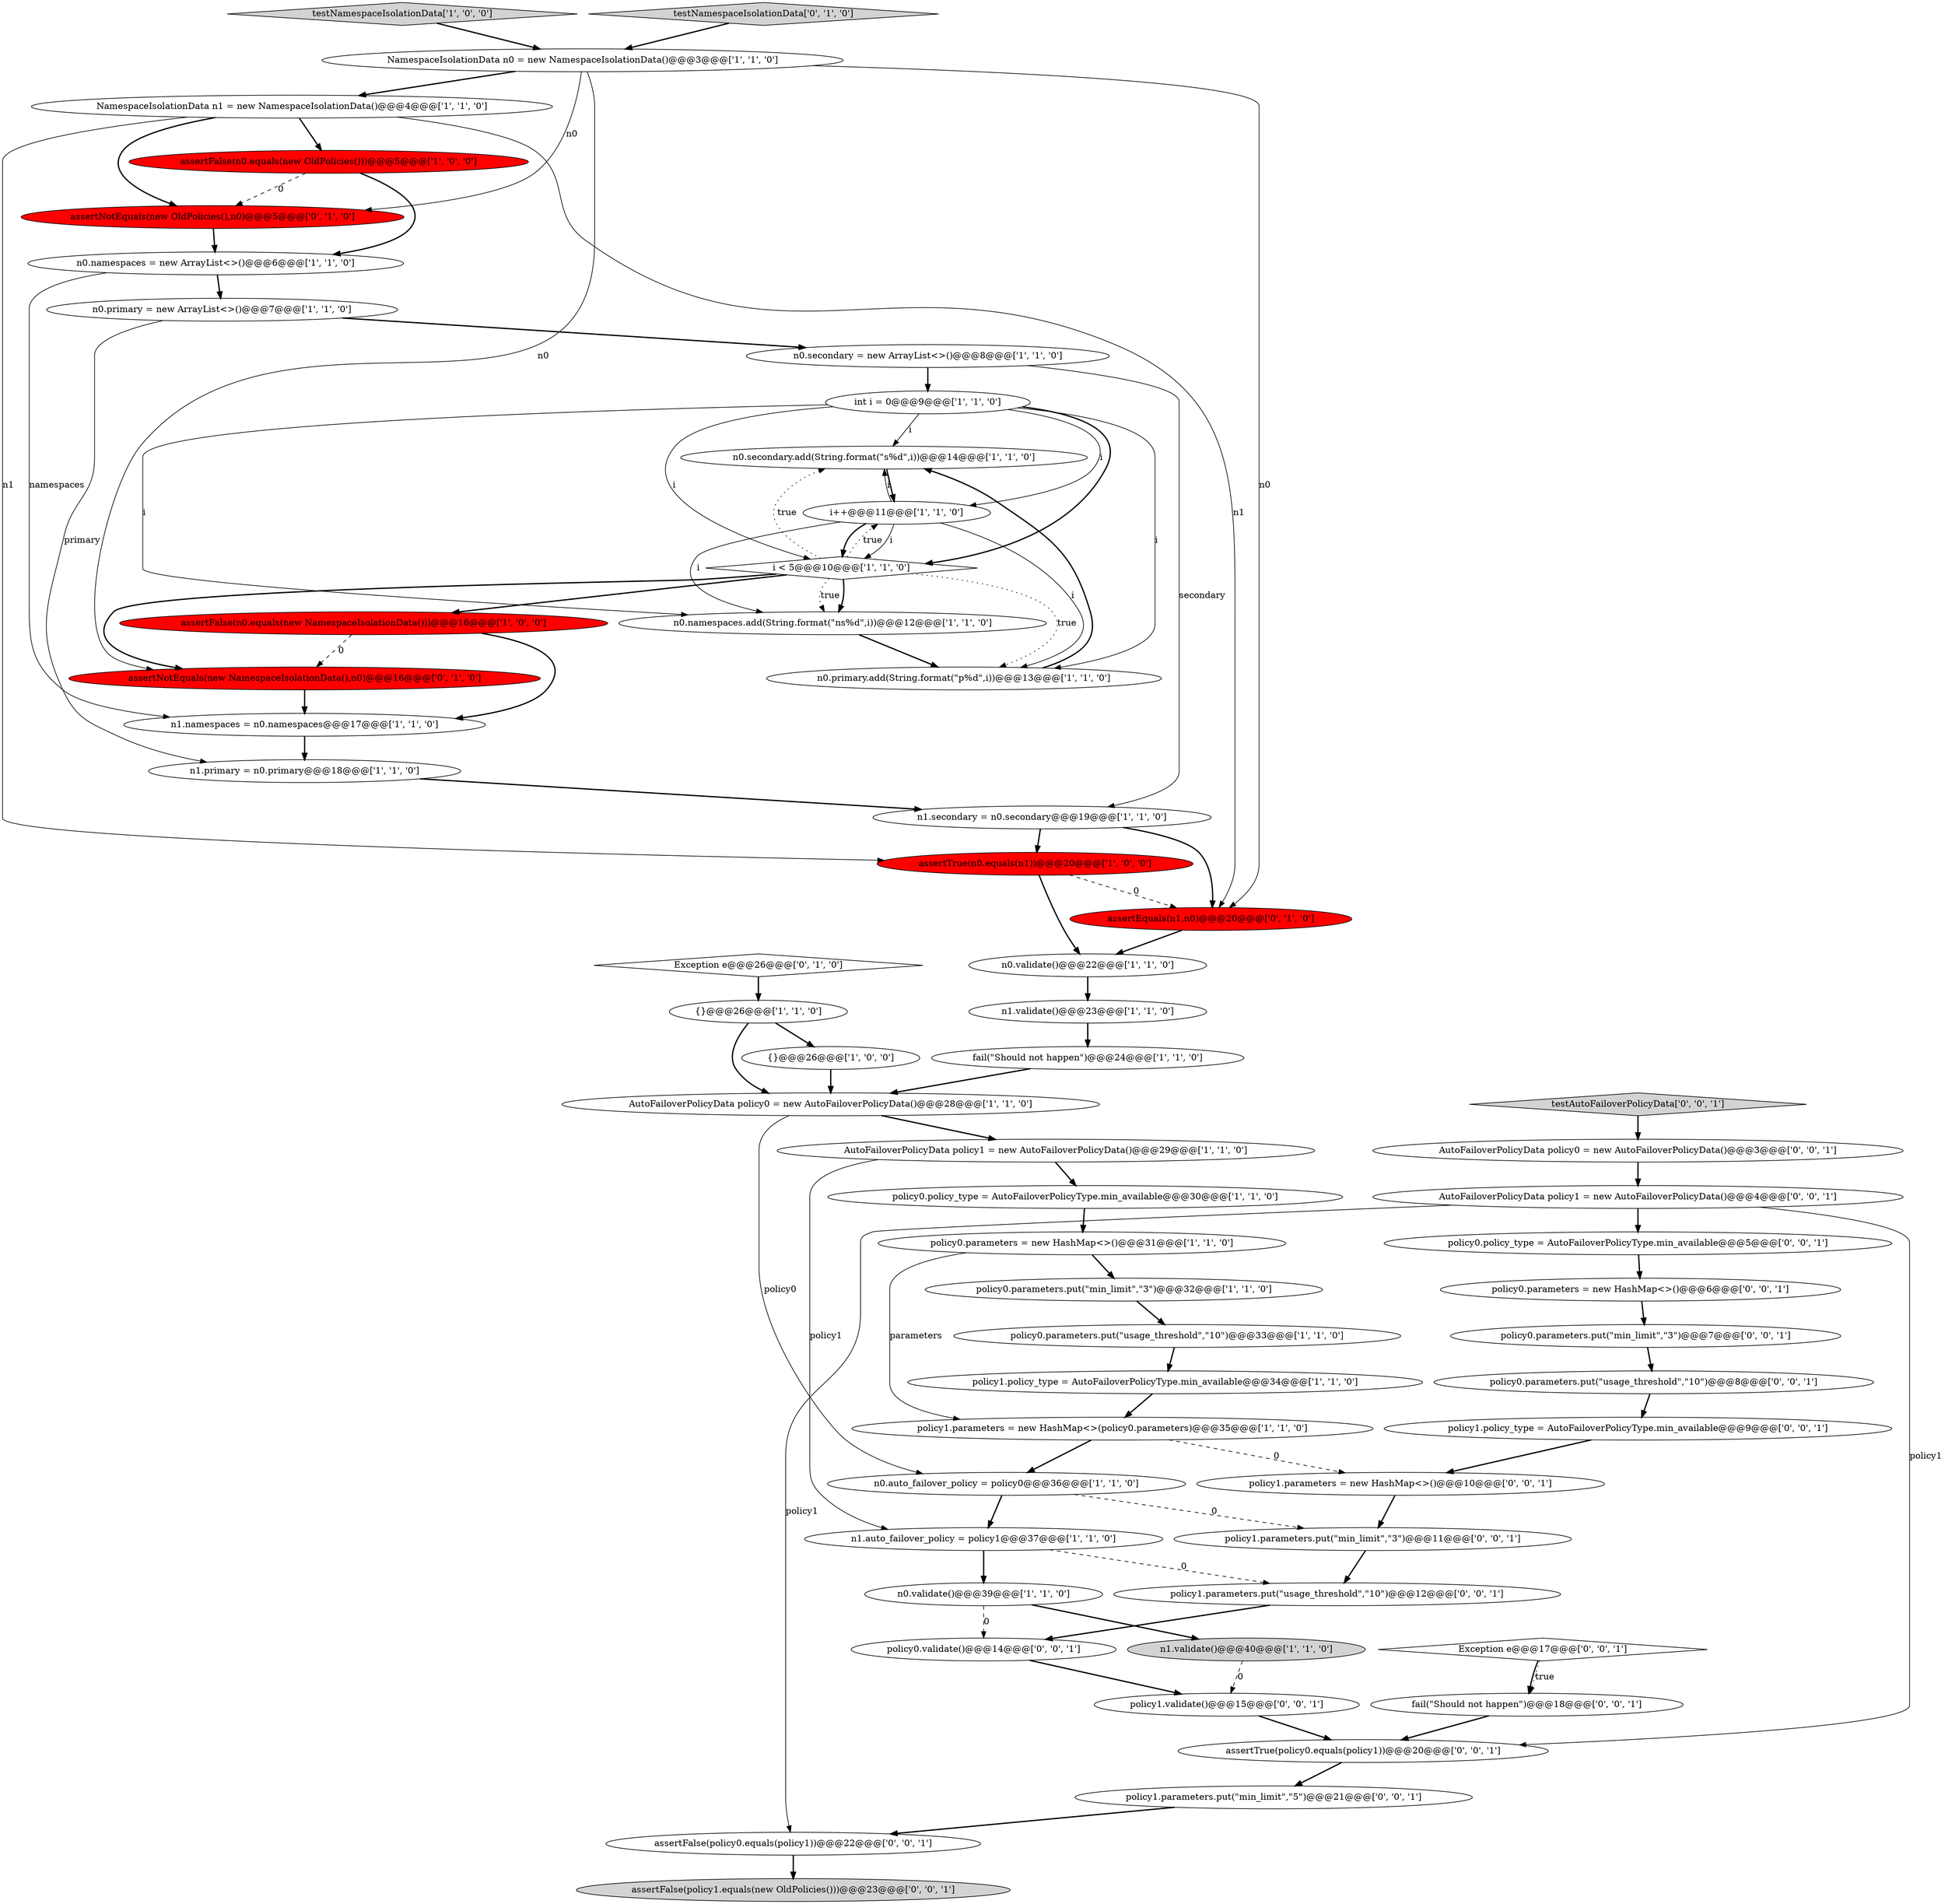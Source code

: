 digraph {
0 [style = filled, label = "n0.secondary.add(String.format(\"s%d\",i))@@@14@@@['1', '1', '0']", fillcolor = white, shape = ellipse image = "AAA0AAABBB1BBB"];
41 [style = filled, label = "testAutoFailoverPolicyData['0', '0', '1']", fillcolor = lightgray, shape = diamond image = "AAA0AAABBB3BBB"];
3 [style = filled, label = "policy0.parameters.put(\"min_limit\",\"3\")@@@32@@@['1', '1', '0']", fillcolor = white, shape = ellipse image = "AAA0AAABBB1BBB"];
25 [style = filled, label = "{}@@@26@@@['1', '0', '0']", fillcolor = white, shape = ellipse image = "AAA0AAABBB1BBB"];
1 [style = filled, label = "n1.primary = n0.primary@@@18@@@['1', '1', '0']", fillcolor = white, shape = ellipse image = "AAA0AAABBB1BBB"];
18 [style = filled, label = "n1.validate()@@@23@@@['1', '1', '0']", fillcolor = white, shape = ellipse image = "AAA0AAABBB1BBB"];
22 [style = filled, label = "assertFalse(n0.equals(new OldPolicies()))@@@5@@@['1', '0', '0']", fillcolor = red, shape = ellipse image = "AAA1AAABBB1BBB"];
58 [style = filled, label = "policy1.parameters.put(\"min_limit\",\"5\")@@@21@@@['0', '0', '1']", fillcolor = white, shape = ellipse image = "AAA0AAABBB3BBB"];
54 [style = filled, label = "policy0.parameters.put(\"usage_threshold\",\"10\")@@@8@@@['0', '0', '1']", fillcolor = white, shape = ellipse image = "AAA0AAABBB3BBB"];
30 [style = filled, label = "n0.validate()@@@22@@@['1', '1', '0']", fillcolor = white, shape = ellipse image = "AAA0AAABBB1BBB"];
26 [style = filled, label = "n0.primary.add(String.format(\"p%d\",i))@@@13@@@['1', '1', '0']", fillcolor = white, shape = ellipse image = "AAA0AAABBB1BBB"];
48 [style = filled, label = "policy0.policy_type = AutoFailoverPolicyType.min_available@@@5@@@['0', '0', '1']", fillcolor = white, shape = ellipse image = "AAA0AAABBB3BBB"];
14 [style = filled, label = "AutoFailoverPolicyData policy0 = new AutoFailoverPolicyData()@@@28@@@['1', '1', '0']", fillcolor = white, shape = ellipse image = "AAA0AAABBB1BBB"];
39 [style = filled, label = "assertNotEquals(new OldPolicies(),n0)@@@5@@@['0', '1', '0']", fillcolor = red, shape = ellipse image = "AAA1AAABBB2BBB"];
8 [style = filled, label = "n0.namespaces = new ArrayList<>()@@@6@@@['1', '1', '0']", fillcolor = white, shape = ellipse image = "AAA0AAABBB1BBB"];
15 [style = filled, label = "policy0.policy_type = AutoFailoverPolicyType.min_available@@@30@@@['1', '1', '0']", fillcolor = white, shape = ellipse image = "AAA0AAABBB1BBB"];
23 [style = filled, label = "n1.secondary = n0.secondary@@@19@@@['1', '1', '0']", fillcolor = white, shape = ellipse image = "AAA0AAABBB1BBB"];
20 [style = filled, label = "n0.auto_failover_policy = policy0@@@36@@@['1', '1', '0']", fillcolor = white, shape = ellipse image = "AAA0AAABBB1BBB"];
42 [style = filled, label = "policy0.parameters.put(\"min_limit\",\"3\")@@@7@@@['0', '0', '1']", fillcolor = white, shape = ellipse image = "AAA0AAABBB3BBB"];
32 [style = filled, label = "testNamespaceIsolationData['1', '0', '0']", fillcolor = lightgray, shape = diamond image = "AAA0AAABBB1BBB"];
9 [style = filled, label = "AutoFailoverPolicyData policy1 = new AutoFailoverPolicyData()@@@29@@@['1', '1', '0']", fillcolor = white, shape = ellipse image = "AAA0AAABBB1BBB"];
33 [style = filled, label = "{}@@@26@@@['1', '1', '0']", fillcolor = white, shape = ellipse image = "AAA0AAABBB1BBB"];
53 [style = filled, label = "policy0.validate()@@@14@@@['0', '0', '1']", fillcolor = white, shape = ellipse image = "AAA0AAABBB3BBB"];
37 [style = filled, label = "Exception e@@@26@@@['0', '1', '0']", fillcolor = white, shape = diamond image = "AAA0AAABBB2BBB"];
46 [style = filled, label = "assertTrue(policy0.equals(policy1))@@@20@@@['0', '0', '1']", fillcolor = white, shape = ellipse image = "AAA0AAABBB3BBB"];
16 [style = filled, label = "n1.namespaces = n0.namespaces@@@17@@@['1', '1', '0']", fillcolor = white, shape = ellipse image = "AAA0AAABBB1BBB"];
52 [style = filled, label = "AutoFailoverPolicyData policy1 = new AutoFailoverPolicyData()@@@4@@@['0', '0', '1']", fillcolor = white, shape = ellipse image = "AAA0AAABBB3BBB"];
40 [style = filled, label = "policy1.policy_type = AutoFailoverPolicyType.min_available@@@9@@@['0', '0', '1']", fillcolor = white, shape = ellipse image = "AAA0AAABBB3BBB"];
4 [style = filled, label = "assertFalse(n0.equals(new NamespaceIsolationData()))@@@16@@@['1', '0', '0']", fillcolor = red, shape = ellipse image = "AAA1AAABBB1BBB"];
34 [style = filled, label = "n1.validate()@@@40@@@['1', '1', '0']", fillcolor = lightgray, shape = ellipse image = "AAA0AAABBB1BBB"];
45 [style = filled, label = "policy1.parameters = new HashMap<>()@@@10@@@['0', '0', '1']", fillcolor = white, shape = ellipse image = "AAA0AAABBB3BBB"];
2 [style = filled, label = "fail(\"Should not happen\")@@@24@@@['1', '1', '0']", fillcolor = white, shape = ellipse image = "AAA0AAABBB1BBB"];
11 [style = filled, label = "NamespaceIsolationData n1 = new NamespaceIsolationData()@@@4@@@['1', '1', '0']", fillcolor = white, shape = ellipse image = "AAA0AAABBB1BBB"];
47 [style = filled, label = "policy1.parameters.put(\"min_limit\",\"3\")@@@11@@@['0', '0', '1']", fillcolor = white, shape = ellipse image = "AAA0AAABBB3BBB"];
51 [style = filled, label = "assertFalse(policy0.equals(policy1))@@@22@@@['0', '0', '1']", fillcolor = white, shape = ellipse image = "AAA0AAABBB3BBB"];
10 [style = filled, label = "i < 5@@@10@@@['1', '1', '0']", fillcolor = white, shape = diamond image = "AAA0AAABBB1BBB"];
55 [style = filled, label = "policy0.parameters = new HashMap<>()@@@6@@@['0', '0', '1']", fillcolor = white, shape = ellipse image = "AAA0AAABBB3BBB"];
17 [style = filled, label = "n1.auto_failover_policy = policy1@@@37@@@['1', '1', '0']", fillcolor = white, shape = ellipse image = "AAA0AAABBB1BBB"];
50 [style = filled, label = "Exception e@@@17@@@['0', '0', '1']", fillcolor = white, shape = diamond image = "AAA0AAABBB3BBB"];
43 [style = filled, label = "policy1.parameters.put(\"usage_threshold\",\"10\")@@@12@@@['0', '0', '1']", fillcolor = white, shape = ellipse image = "AAA0AAABBB3BBB"];
36 [style = filled, label = "assertEquals(n1,n0)@@@20@@@['0', '1', '0']", fillcolor = red, shape = ellipse image = "AAA1AAABBB2BBB"];
28 [style = filled, label = "n0.secondary = new ArrayList<>()@@@8@@@['1', '1', '0']", fillcolor = white, shape = ellipse image = "AAA0AAABBB1BBB"];
29 [style = filled, label = "assertTrue(n0.equals(n1))@@@20@@@['1', '0', '0']", fillcolor = red, shape = ellipse image = "AAA1AAABBB1BBB"];
24 [style = filled, label = "i++@@@11@@@['1', '1', '0']", fillcolor = white, shape = ellipse image = "AAA0AAABBB1BBB"];
56 [style = filled, label = "policy1.validate()@@@15@@@['0', '0', '1']", fillcolor = white, shape = ellipse image = "AAA0AAABBB3BBB"];
6 [style = filled, label = "int i = 0@@@9@@@['1', '1', '0']", fillcolor = white, shape = ellipse image = "AAA0AAABBB1BBB"];
27 [style = filled, label = "n0.primary = new ArrayList<>()@@@7@@@['1', '1', '0']", fillcolor = white, shape = ellipse image = "AAA0AAABBB1BBB"];
19 [style = filled, label = "policy1.parameters = new HashMap<>(policy0.parameters)@@@35@@@['1', '1', '0']", fillcolor = white, shape = ellipse image = "AAA0AAABBB1BBB"];
57 [style = filled, label = "AutoFailoverPolicyData policy0 = new AutoFailoverPolicyData()@@@3@@@['0', '0', '1']", fillcolor = white, shape = ellipse image = "AAA0AAABBB3BBB"];
49 [style = filled, label = "fail(\"Should not happen\")@@@18@@@['0', '0', '1']", fillcolor = white, shape = ellipse image = "AAA0AAABBB3BBB"];
12 [style = filled, label = "n0.validate()@@@39@@@['1', '1', '0']", fillcolor = white, shape = ellipse image = "AAA0AAABBB1BBB"];
13 [style = filled, label = "policy1.policy_type = AutoFailoverPolicyType.min_available@@@34@@@['1', '1', '0']", fillcolor = white, shape = ellipse image = "AAA0AAABBB1BBB"];
38 [style = filled, label = "assertNotEquals(new NamespaceIsolationData(),n0)@@@16@@@['0', '1', '0']", fillcolor = red, shape = ellipse image = "AAA1AAABBB2BBB"];
7 [style = filled, label = "policy0.parameters = new HashMap<>()@@@31@@@['1', '1', '0']", fillcolor = white, shape = ellipse image = "AAA0AAABBB1BBB"];
44 [style = filled, label = "assertFalse(policy1.equals(new OldPolicies()))@@@23@@@['0', '0', '1']", fillcolor = lightgray, shape = ellipse image = "AAA0AAABBB3BBB"];
21 [style = filled, label = "n0.namespaces.add(String.format(\"ns%d\",i))@@@12@@@['1', '1', '0']", fillcolor = white, shape = ellipse image = "AAA0AAABBB1BBB"];
35 [style = filled, label = "testNamespaceIsolationData['0', '1', '0']", fillcolor = lightgray, shape = diamond image = "AAA0AAABBB2BBB"];
31 [style = filled, label = "policy0.parameters.put(\"usage_threshold\",\"10\")@@@33@@@['1', '1', '0']", fillcolor = white, shape = ellipse image = "AAA0AAABBB1BBB"];
5 [style = filled, label = "NamespaceIsolationData n0 = new NamespaceIsolationData()@@@3@@@['1', '1', '0']", fillcolor = white, shape = ellipse image = "AAA0AAABBB1BBB"];
28->6 [style = bold, label=""];
29->30 [style = bold, label=""];
52->46 [style = solid, label="policy1"];
27->28 [style = bold, label=""];
24->26 [style = solid, label="i"];
8->16 [style = solid, label="namespaces"];
25->14 [style = bold, label=""];
30->18 [style = bold, label=""];
14->20 [style = solid, label="policy0"];
1->23 [style = bold, label=""];
28->23 [style = solid, label="secondary"];
22->8 [style = bold, label=""];
23->29 [style = bold, label=""];
21->26 [style = bold, label=""];
5->38 [style = solid, label="n0"];
34->56 [style = dashed, label="0"];
33->25 [style = bold, label=""];
0->24 [style = bold, label=""];
43->53 [style = bold, label=""];
2->14 [style = bold, label=""];
6->10 [style = solid, label="i"];
14->9 [style = bold, label=""];
23->36 [style = bold, label=""];
20->47 [style = dashed, label="0"];
37->33 [style = bold, label=""];
8->27 [style = bold, label=""];
4->16 [style = bold, label=""];
24->21 [style = solid, label="i"];
24->10 [style = bold, label=""];
11->29 [style = solid, label="n1"];
6->26 [style = solid, label="i"];
17->43 [style = dashed, label="0"];
19->20 [style = bold, label=""];
39->8 [style = bold, label=""];
51->44 [style = bold, label=""];
11->36 [style = solid, label="n1"];
56->46 [style = bold, label=""];
47->43 [style = bold, label=""];
10->21 [style = bold, label=""];
19->45 [style = dashed, label="0"];
50->49 [style = bold, label=""];
7->19 [style = solid, label="parameters"];
35->5 [style = bold, label=""];
36->30 [style = bold, label=""];
26->0 [style = bold, label=""];
9->17 [style = solid, label="policy1"];
58->51 [style = bold, label=""];
49->46 [style = bold, label=""];
10->24 [style = dotted, label="true"];
48->55 [style = bold, label=""];
52->48 [style = bold, label=""];
10->0 [style = dotted, label="true"];
10->26 [style = dotted, label="true"];
53->56 [style = bold, label=""];
5->11 [style = bold, label=""];
50->49 [style = dotted, label="true"];
54->40 [style = bold, label=""];
5->39 [style = solid, label="n0"];
4->38 [style = dashed, label="0"];
31->13 [style = bold, label=""];
38->16 [style = bold, label=""];
55->42 [style = bold, label=""];
5->36 [style = solid, label="n0"];
12->53 [style = dashed, label="0"];
13->19 [style = bold, label=""];
17->12 [style = bold, label=""];
6->21 [style = solid, label="i"];
16->1 [style = bold, label=""];
6->10 [style = bold, label=""];
11->22 [style = bold, label=""];
10->38 [style = bold, label=""];
27->1 [style = solid, label="primary"];
32->5 [style = bold, label=""];
24->0 [style = solid, label="i"];
33->14 [style = bold, label=""];
29->36 [style = dashed, label="0"];
20->17 [style = bold, label=""];
15->7 [style = bold, label=""];
3->31 [style = bold, label=""];
24->10 [style = solid, label="i"];
12->34 [style = bold, label=""];
46->58 [style = bold, label=""];
18->2 [style = bold, label=""];
6->24 [style = solid, label="i"];
41->57 [style = bold, label=""];
7->3 [style = bold, label=""];
6->0 [style = solid, label="i"];
57->52 [style = bold, label=""];
52->51 [style = solid, label="policy1"];
9->15 [style = bold, label=""];
45->47 [style = bold, label=""];
10->4 [style = bold, label=""];
22->39 [style = dashed, label="0"];
11->39 [style = bold, label=""];
40->45 [style = bold, label=""];
42->54 [style = bold, label=""];
10->21 [style = dotted, label="true"];
}
